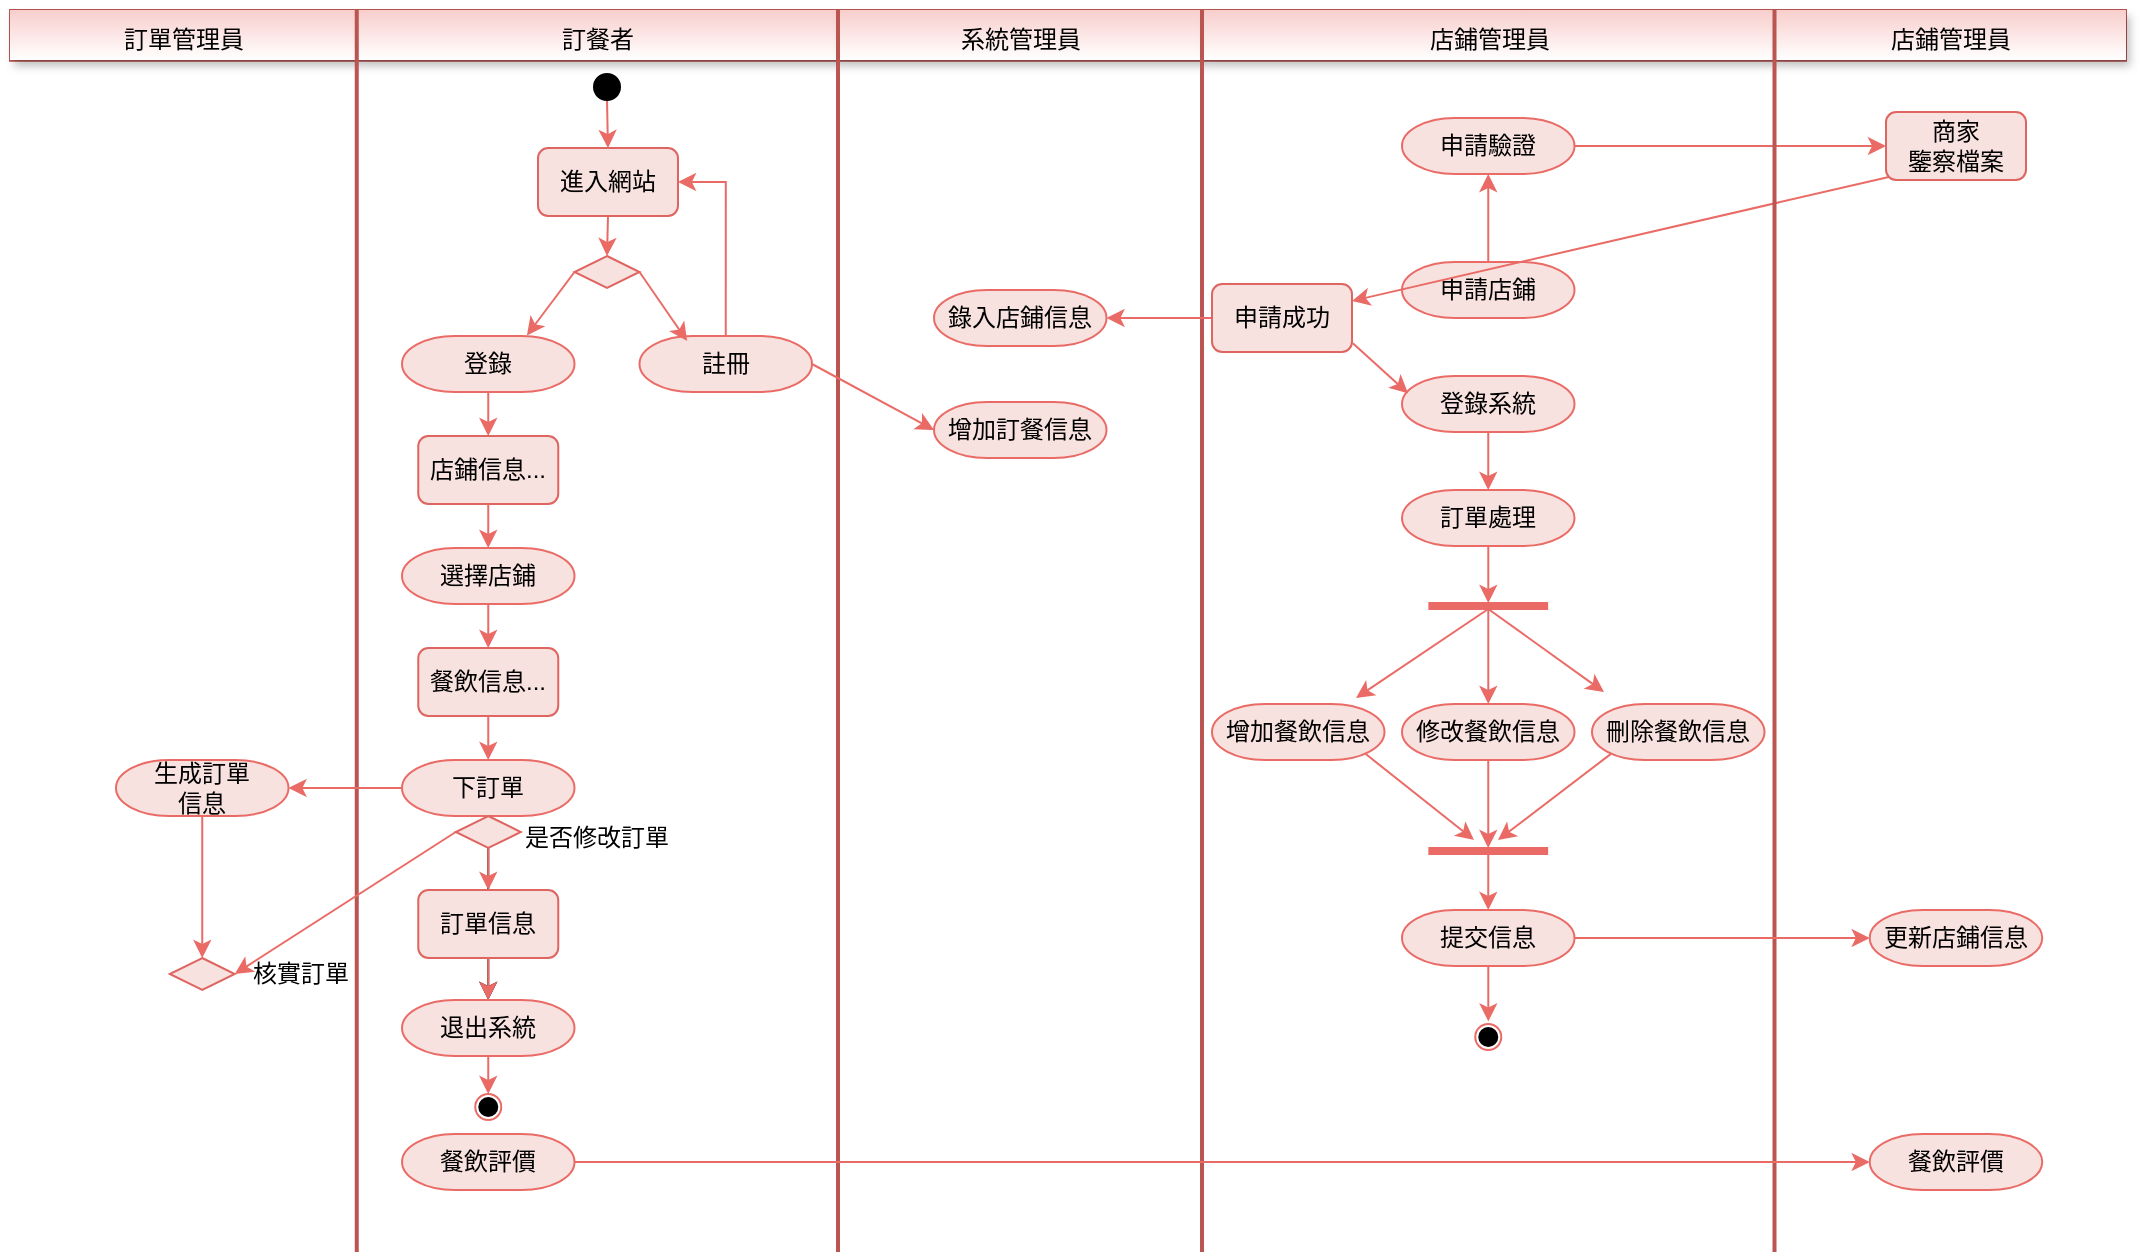 <mxfile version="22.1.12" type="github">
  <diagram name="第 1 页" id="8QXvGPobAwfcGQAmJe5X">
    <mxGraphModel dx="351" dy="593" grid="0" gridSize="10" guides="1" tooltips="1" connect="1" arrows="1" fold="1" page="0" pageScale="1" pageWidth="827" pageHeight="1169" background="#ffffff" math="0" shadow="0">
      <root>
        <mxCell id="0" />
        <mxCell id="1" parent="0" />
        <mxCell id="eUn-VFKPDD_yayTM-AwY-1" value="" style="shape=table;startSize=0;container=1;collapsible=0;childLayout=tableLayout;fontSize=16;fillColor=#f8cecc;strokeColor=#b85450;gradientColor=#FFFFFF;" parent="1" vertex="1">
          <mxGeometry x="39" y="21" width="1058" height="25.35" as="geometry" />
        </mxCell>
        <mxCell id="eUn-VFKPDD_yayTM-AwY-2" value="" style="shape=tableRow;horizontal=0;startSize=0;swimlaneHead=0;swimlaneBody=0;strokeColor=#b85450;top=0;left=0;bottom=0;right=0;collapsible=0;dropTarget=0;fillColor=#f8cecc;points=[[0,0.5],[1,0.5]];portConstraint=eastwest;fontSize=16;gradientColor=#FFFFFF;" parent="eUn-VFKPDD_yayTM-AwY-1" vertex="1">
          <mxGeometry width="1058" height="25" as="geometry" />
        </mxCell>
        <mxCell id="eUn-VFKPDD_yayTM-AwY-3" value="&lt;font style=&quot;font-size: 12px;&quot;&gt;訂單管理員&lt;/font&gt;" style="shape=partialRectangle;html=1;whiteSpace=wrap;connectable=0;strokeColor=#b85450;overflow=hidden;fillColor=#f8cecc;top=0;left=0;bottom=0;right=0;pointerEvents=1;fontSize=16;gradientColor=#FFFFFF;shadow=1;" parent="eUn-VFKPDD_yayTM-AwY-2" vertex="1">
          <mxGeometry width="174" height="25" as="geometry">
            <mxRectangle width="174" height="25" as="alternateBounds" />
          </mxGeometry>
        </mxCell>
        <mxCell id="eUn-VFKPDD_yayTM-AwY-4" value="&lt;font style=&quot;font-size: 12px;&quot;&gt;訂餐者&lt;/font&gt;" style="shape=partialRectangle;html=1;whiteSpace=wrap;connectable=0;strokeColor=#b85450;overflow=hidden;fillColor=#f8cecc;top=0;left=0;bottom=0;right=0;pointerEvents=1;fontSize=16;gradientColor=#FFFFFF;shadow=1;" parent="eUn-VFKPDD_yayTM-AwY-2" vertex="1">
          <mxGeometry x="174" width="240" height="25" as="geometry">
            <mxRectangle width="240" height="25" as="alternateBounds" />
          </mxGeometry>
        </mxCell>
        <mxCell id="eUn-VFKPDD_yayTM-AwY-5" value="&lt;font style=&quot;font-size: 12px;&quot;&gt;系統管理員&lt;/font&gt;" style="shape=partialRectangle;html=1;whiteSpace=wrap;connectable=0;strokeColor=#b85450;overflow=hidden;fillColor=#f8cecc;top=0;left=0;bottom=0;right=0;pointerEvents=1;fontSize=16;gradientColor=#FFFFFF;shadow=1;" parent="eUn-VFKPDD_yayTM-AwY-2" vertex="1">
          <mxGeometry x="414" width="183" height="25" as="geometry">
            <mxRectangle width="183" height="25" as="alternateBounds" />
          </mxGeometry>
        </mxCell>
        <mxCell id="eUn-VFKPDD_yayTM-AwY-14" value="&lt;font style=&quot;font-size: 12px;&quot;&gt;店鋪管理員&lt;/font&gt;" style="shape=partialRectangle;html=1;whiteSpace=wrap;connectable=0;strokeColor=#b85450;overflow=hidden;fillColor=#f8cecc;top=0;left=0;bottom=0;right=0;pointerEvents=1;fontSize=16;gradientColor=#FFFFFF;shadow=1;" parent="eUn-VFKPDD_yayTM-AwY-2" vertex="1">
          <mxGeometry x="597" width="286" height="25" as="geometry">
            <mxRectangle width="286" height="25" as="alternateBounds" />
          </mxGeometry>
        </mxCell>
        <mxCell id="eUn-VFKPDD_yayTM-AwY-15" value="&lt;font style=&quot;font-size: 12px;&quot;&gt;店鋪管理員&lt;/font&gt;" style="shape=partialRectangle;html=1;whiteSpace=wrap;connectable=0;strokeColor=#b85450;overflow=hidden;fillColor=#f8cecc;top=0;left=0;bottom=0;right=0;pointerEvents=1;fontSize=16;gradientColor=#FFFFFF;shadow=1;" parent="eUn-VFKPDD_yayTM-AwY-2" vertex="1">
          <mxGeometry x="883" width="175" height="25" as="geometry">
            <mxRectangle width="175" height="25" as="alternateBounds" />
          </mxGeometry>
        </mxCell>
        <mxCell id="eUn-VFKPDD_yayTM-AwY-55" value="" style="line;strokeWidth=2;direction=south;html=1;strokeColor=#BA5551;" parent="1" vertex="1">
          <mxGeometry x="207.38" y="21" width="10" height="621" as="geometry" />
        </mxCell>
        <mxCell id="eUn-VFKPDD_yayTM-AwY-18" style="edgeStyle=orthogonalEdgeStyle;rounded=0;orthogonalLoop=1;jettySize=auto;html=1;exitX=0.5;exitY=1;exitDx=0;exitDy=0;entryX=0.5;entryY=0;entryDx=0;entryDy=0;strokeColor=#EA6B66;" parent="1" source="eUn-VFKPDD_yayTM-AwY-16" target="eUn-VFKPDD_yayTM-AwY-17" edge="1">
          <mxGeometry relative="1" as="geometry" />
        </mxCell>
        <mxCell id="eUn-VFKPDD_yayTM-AwY-16" value="" style="ellipse;shape=doubleEllipse;whiteSpace=wrap;html=1;aspect=fixed;fillColor=#000000;shadow=0;" parent="1" vertex="1">
          <mxGeometry x="331" y="53" width="13" height="13" as="geometry" />
        </mxCell>
        <mxCell id="eUn-VFKPDD_yayTM-AwY-20" style="edgeStyle=orthogonalEdgeStyle;rounded=0;orthogonalLoop=1;jettySize=auto;html=1;exitX=0.5;exitY=1;exitDx=0;exitDy=0;entryX=0.5;entryY=0;entryDx=0;entryDy=0;strokeColor=#EA6B66;" parent="1" source="eUn-VFKPDD_yayTM-AwY-17" target="eUn-VFKPDD_yayTM-AwY-19" edge="1">
          <mxGeometry relative="1" as="geometry" />
        </mxCell>
        <mxCell id="eUn-VFKPDD_yayTM-AwY-17" value="進入網站" style="rounded=1;whiteSpace=wrap;html=1;fillColor=#F8E2DF;strokeColor=#DE6560;" parent="1" vertex="1">
          <mxGeometry x="303" y="90" width="70" height="34" as="geometry" />
        </mxCell>
        <mxCell id="eUn-VFKPDD_yayTM-AwY-19" value="" style="rhombus;whiteSpace=wrap;html=1;fillColor=#F8E2DF;strokeColor=#DE6560;" parent="1" vertex="1">
          <mxGeometry x="321.25" y="144" width="32.5" height="16" as="geometry" />
        </mxCell>
        <mxCell id="eUn-VFKPDD_yayTM-AwY-30" style="edgeStyle=orthogonalEdgeStyle;rounded=0;orthogonalLoop=1;jettySize=auto;html=1;exitX=0.5;exitY=1;exitDx=0;exitDy=0;exitPerimeter=0;entryX=0.5;entryY=0;entryDx=0;entryDy=0;strokeColor=#EA6B66;" parent="1" source="eUn-VFKPDD_yayTM-AwY-22" target="eUn-VFKPDD_yayTM-AwY-29" edge="1">
          <mxGeometry relative="1" as="geometry" />
        </mxCell>
        <mxCell id="eUn-VFKPDD_yayTM-AwY-22" value="登錄" style="strokeWidth=1;html=1;shape=mxgraph.flowchart.terminator;whiteSpace=wrap;strokeColor=#EA6B66;fillColor=#F8E2DF;" parent="1" vertex="1">
          <mxGeometry x="235" y="184" width="86.25" height="28" as="geometry" />
        </mxCell>
        <mxCell id="eUn-VFKPDD_yayTM-AwY-27" style="edgeStyle=orthogonalEdgeStyle;rounded=0;orthogonalLoop=1;jettySize=auto;html=1;exitX=0.5;exitY=0;exitDx=0;exitDy=0;exitPerimeter=0;entryX=1;entryY=0.5;entryDx=0;entryDy=0;strokeColor=#EA6B66;" parent="1" source="eUn-VFKPDD_yayTM-AwY-23" target="eUn-VFKPDD_yayTM-AwY-17" edge="1">
          <mxGeometry relative="1" as="geometry" />
        </mxCell>
        <mxCell id="eUn-VFKPDD_yayTM-AwY-23" value="註冊" style="strokeWidth=1;html=1;shape=mxgraph.flowchart.terminator;whiteSpace=wrap;strokeColor=#EA6B66;fillColor=#F8E2DF;" parent="1" vertex="1">
          <mxGeometry x="353.75" y="184" width="86.25" height="28" as="geometry" />
        </mxCell>
        <mxCell id="eUn-VFKPDD_yayTM-AwY-25" style="rounded=0;orthogonalLoop=1;jettySize=auto;html=1;exitX=1;exitY=0.5;exitDx=0;exitDy=0;entryX=0.276;entryY=0.088;entryDx=0;entryDy=0;entryPerimeter=0;strokeColor=#EA6B66;" parent="1" source="eUn-VFKPDD_yayTM-AwY-19" target="eUn-VFKPDD_yayTM-AwY-23" edge="1">
          <mxGeometry relative="1" as="geometry" />
        </mxCell>
        <mxCell id="eUn-VFKPDD_yayTM-AwY-26" style="rounded=0;orthogonalLoop=1;jettySize=auto;html=1;exitX=0;exitY=0.5;exitDx=0;exitDy=0;entryX=0.724;entryY=-0.01;entryDx=0;entryDy=0;entryPerimeter=0;strokeColor=#EA6B66;" parent="1" source="eUn-VFKPDD_yayTM-AwY-19" target="eUn-VFKPDD_yayTM-AwY-22" edge="1">
          <mxGeometry relative="1" as="geometry" />
        </mxCell>
        <mxCell id="eUn-VFKPDD_yayTM-AwY-29" value="店鋪信息..." style="rounded=1;whiteSpace=wrap;html=1;fillColor=#F8E2DF;strokeColor=#DE6560;" parent="1" vertex="1">
          <mxGeometry x="243.13" y="234" width="70" height="34" as="geometry" />
        </mxCell>
        <mxCell id="eUn-VFKPDD_yayTM-AwY-34" style="edgeStyle=orthogonalEdgeStyle;rounded=0;orthogonalLoop=1;jettySize=auto;html=1;exitX=0.5;exitY=1;exitDx=0;exitDy=0;exitPerimeter=0;entryX=0.5;entryY=0;entryDx=0;entryDy=0;strokeColor=#EA6B66;" parent="1" source="eUn-VFKPDD_yayTM-AwY-31" target="eUn-VFKPDD_yayTM-AwY-33" edge="1">
          <mxGeometry relative="1" as="geometry" />
        </mxCell>
        <mxCell id="eUn-VFKPDD_yayTM-AwY-31" value="選擇店鋪" style="strokeWidth=1;html=1;shape=mxgraph.flowchart.terminator;whiteSpace=wrap;strokeColor=#EA6B66;fillColor=#F8E2DF;" parent="1" vertex="1">
          <mxGeometry x="235" y="290" width="86.25" height="28" as="geometry" />
        </mxCell>
        <mxCell id="eUn-VFKPDD_yayTM-AwY-32" style="edgeStyle=orthogonalEdgeStyle;rounded=0;orthogonalLoop=1;jettySize=auto;html=1;exitX=0.5;exitY=1;exitDx=0;exitDy=0;entryX=0.5;entryY=0;entryDx=0;entryDy=0;entryPerimeter=0;strokeColor=#EA6B66;" parent="1" source="eUn-VFKPDD_yayTM-AwY-29" target="eUn-VFKPDD_yayTM-AwY-31" edge="1">
          <mxGeometry relative="1" as="geometry" />
        </mxCell>
        <mxCell id="eUn-VFKPDD_yayTM-AwY-33" value="餐飲信息..." style="rounded=1;whiteSpace=wrap;html=1;fillColor=#F8E2DF;strokeColor=#DE6560;" parent="1" vertex="1">
          <mxGeometry x="243.13" y="340" width="70" height="34" as="geometry" />
        </mxCell>
        <mxCell id="eUn-VFKPDD_yayTM-AwY-49" value="" style="edgeStyle=orthogonalEdgeStyle;rounded=0;orthogonalLoop=1;jettySize=auto;html=1;" parent="1" source="eUn-VFKPDD_yayTM-AwY-35" target="eUn-VFKPDD_yayTM-AwY-40" edge="1">
          <mxGeometry relative="1" as="geometry" />
        </mxCell>
        <mxCell id="eUn-VFKPDD_yayTM-AwY-35" value="下訂單" style="strokeWidth=1;html=1;shape=mxgraph.flowchart.terminator;whiteSpace=wrap;strokeColor=#EA6B66;fillColor=#F8E2DF;" parent="1" vertex="1">
          <mxGeometry x="235" y="396" width="86.25" height="28" as="geometry" />
        </mxCell>
        <mxCell id="eUn-VFKPDD_yayTM-AwY-36" style="edgeStyle=orthogonalEdgeStyle;rounded=0;orthogonalLoop=1;jettySize=auto;html=1;exitX=0.5;exitY=1;exitDx=0;exitDy=0;entryX=0.5;entryY=0;entryDx=0;entryDy=0;entryPerimeter=0;strokeColor=#EA6B66;" parent="1" source="eUn-VFKPDD_yayTM-AwY-33" target="eUn-VFKPDD_yayTM-AwY-35" edge="1">
          <mxGeometry relative="1" as="geometry" />
        </mxCell>
        <mxCell id="eUn-VFKPDD_yayTM-AwY-39" style="edgeStyle=orthogonalEdgeStyle;rounded=0;orthogonalLoop=1;jettySize=auto;html=1;exitX=0.5;exitY=1;exitDx=0;exitDy=0;entryX=0.5;entryY=0;entryDx=0;entryDy=0;strokeColor=#EA6B66;" parent="1" source="eUn-VFKPDD_yayTM-AwY-37" target="eUn-VFKPDD_yayTM-AwY-38" edge="1">
          <mxGeometry relative="1" as="geometry" />
        </mxCell>
        <mxCell id="eUn-VFKPDD_yayTM-AwY-51" style="rounded=0;orthogonalLoop=1;jettySize=auto;html=1;exitX=0;exitY=0.5;exitDx=0;exitDy=0;entryX=1;entryY=0.5;entryDx=0;entryDy=0;strokeColor=#EA6B66;" parent="1" source="eUn-VFKPDD_yayTM-AwY-37" target="eUn-VFKPDD_yayTM-AwY-50" edge="1">
          <mxGeometry relative="1" as="geometry" />
        </mxCell>
        <mxCell id="eUn-VFKPDD_yayTM-AwY-37" value="" style="rhombus;whiteSpace=wrap;html=1;fillColor=#F8E2DF;strokeColor=#DE6560;" parent="1" vertex="1">
          <mxGeometry x="261.88" y="424" width="32.5" height="16" as="geometry" />
        </mxCell>
        <mxCell id="eUn-VFKPDD_yayTM-AwY-38" value="訂單信息" style="rounded=1;whiteSpace=wrap;html=1;fillColor=#F8E2DF;strokeColor=#DE6560;" parent="1" vertex="1">
          <mxGeometry x="243.13" y="461" width="70" height="34" as="geometry" />
        </mxCell>
        <mxCell id="eUn-VFKPDD_yayTM-AwY-44" style="edgeStyle=orthogonalEdgeStyle;rounded=0;orthogonalLoop=1;jettySize=auto;html=1;exitX=0.5;exitY=1;exitDx=0;exitDy=0;exitPerimeter=0;entryX=0.5;entryY=0;entryDx=0;entryDy=0;strokeColor=#EA6B66;" parent="1" source="eUn-VFKPDD_yayTM-AwY-40" target="eUn-VFKPDD_yayTM-AwY-42" edge="1">
          <mxGeometry relative="1" as="geometry" />
        </mxCell>
        <mxCell id="eUn-VFKPDD_yayTM-AwY-40" value="退出系統" style="strokeWidth=1;html=1;shape=mxgraph.flowchart.terminator;whiteSpace=wrap;strokeColor=#EA6B66;fillColor=#F8E2DF;" parent="1" vertex="1">
          <mxGeometry x="235" y="516" width="86.25" height="28" as="geometry" />
        </mxCell>
        <mxCell id="eUn-VFKPDD_yayTM-AwY-41" style="edgeStyle=orthogonalEdgeStyle;rounded=0;orthogonalLoop=1;jettySize=auto;html=1;exitX=0.5;exitY=1;exitDx=0;exitDy=0;entryX=0.5;entryY=0;entryDx=0;entryDy=0;entryPerimeter=0;strokeColor=#EA6B66;" parent="1" source="eUn-VFKPDD_yayTM-AwY-38" target="eUn-VFKPDD_yayTM-AwY-40" edge="1">
          <mxGeometry relative="1" as="geometry" />
        </mxCell>
        <mxCell id="eUn-VFKPDD_yayTM-AwY-42" value="" style="ellipse;shape=doubleEllipse;whiteSpace=wrap;html=1;aspect=fixed;fillColor=default;shadow=0;strokeColor=#EA6B66;" parent="1" vertex="1">
          <mxGeometry x="271.63" y="563" width="13" height="13" as="geometry" />
        </mxCell>
        <mxCell id="eUn-VFKPDD_yayTM-AwY-43" value="" style="ellipse;shape=doubleEllipse;whiteSpace=wrap;html=1;aspect=fixed;fillColor=#000000;shadow=0;" parent="1" vertex="1">
          <mxGeometry x="273.64" y="565" width="9" height="9" as="geometry" />
        </mxCell>
        <mxCell id="eUn-VFKPDD_yayTM-AwY-45" value="餐飲評價" style="strokeWidth=1;html=1;shape=mxgraph.flowchart.terminator;whiteSpace=wrap;strokeColor=#EA6B66;fillColor=#F8E2DF;" parent="1" vertex="1">
          <mxGeometry x="235.01" y="583" width="86.25" height="28" as="geometry" />
        </mxCell>
        <mxCell id="eUn-VFKPDD_yayTM-AwY-46" value="是否修改訂單" style="text;html=1;align=center;verticalAlign=middle;resizable=0;points=[];autosize=1;strokeColor=none;fillColor=none;" parent="1" vertex="1">
          <mxGeometry x="287" y="422" width="90" height="26" as="geometry" />
        </mxCell>
        <mxCell id="eUn-VFKPDD_yayTM-AwY-52" style="edgeStyle=orthogonalEdgeStyle;rounded=0;orthogonalLoop=1;jettySize=auto;html=1;exitX=0.5;exitY=1;exitDx=0;exitDy=0;exitPerimeter=0;entryX=0.5;entryY=0;entryDx=0;entryDy=0;strokeColor=#EA6B66;" parent="1" source="eUn-VFKPDD_yayTM-AwY-47" target="eUn-VFKPDD_yayTM-AwY-50" edge="1">
          <mxGeometry relative="1" as="geometry" />
        </mxCell>
        <mxCell id="eUn-VFKPDD_yayTM-AwY-47" value="生成訂單&lt;br&gt;信息" style="strokeWidth=1;html=1;shape=mxgraph.flowchart.terminator;whiteSpace=wrap;strokeColor=#EA6B66;fillColor=#F8E2DF;" parent="1" vertex="1">
          <mxGeometry x="92" y="396" width="86.25" height="28" as="geometry" />
        </mxCell>
        <mxCell id="eUn-VFKPDD_yayTM-AwY-48" style="edgeStyle=orthogonalEdgeStyle;rounded=0;orthogonalLoop=1;jettySize=auto;html=1;exitX=0;exitY=0.5;exitDx=0;exitDy=0;exitPerimeter=0;entryX=1;entryY=0.5;entryDx=0;entryDy=0;entryPerimeter=0;strokeColor=#EA6B66;" parent="1" source="eUn-VFKPDD_yayTM-AwY-35" target="eUn-VFKPDD_yayTM-AwY-47" edge="1">
          <mxGeometry relative="1" as="geometry" />
        </mxCell>
        <mxCell id="eUn-VFKPDD_yayTM-AwY-50" value="" style="rhombus;whiteSpace=wrap;html=1;fillColor=#F8E2DF;strokeColor=#DE6560;" parent="1" vertex="1">
          <mxGeometry x="118.88" y="495" width="32.5" height="16" as="geometry" />
        </mxCell>
        <mxCell id="eUn-VFKPDD_yayTM-AwY-54" value="核實訂單" style="text;html=1;align=center;verticalAlign=middle;resizable=0;points=[];autosize=1;strokeColor=none;fillColor=none;" parent="1" vertex="1">
          <mxGeometry x="151.38" y="490" width="66" height="26" as="geometry" />
        </mxCell>
        <mxCell id="eUn-VFKPDD_yayTM-AwY-57" value="" style="line;strokeWidth=2;direction=south;html=1;strokeColor=#BA5551;" parent="1" vertex="1">
          <mxGeometry x="448" y="21" width="10" height="621" as="geometry" />
        </mxCell>
        <mxCell id="eUn-VFKPDD_yayTM-AwY-59" value="" style="line;strokeWidth=2;direction=south;html=1;strokeColor=#BA5551;" parent="1" vertex="1">
          <mxGeometry x="630" y="21" width="10" height="621" as="geometry" />
        </mxCell>
        <mxCell id="eUn-VFKPDD_yayTM-AwY-70" style="edgeStyle=orthogonalEdgeStyle;rounded=0;orthogonalLoop=1;jettySize=auto;html=1;exitX=1;exitY=0.5;exitDx=0;exitDy=0;exitPerimeter=0;entryX=0;entryY=0.5;entryDx=0;entryDy=0;strokeColor=#EA6B66;" parent="1" source="eUn-VFKPDD_yayTM-AwY-60" target="eUn-VFKPDD_yayTM-AwY-69" edge="1">
          <mxGeometry relative="1" as="geometry" />
        </mxCell>
        <mxCell id="eUn-VFKPDD_yayTM-AwY-60" value="申請驗證" style="strokeWidth=1;html=1;shape=mxgraph.flowchart.terminator;whiteSpace=wrap;strokeColor=#EA6B66;fillColor=#F8E2DF;" parent="1" vertex="1">
          <mxGeometry x="735" y="75" width="86.25" height="28" as="geometry" />
        </mxCell>
        <mxCell id="eUn-VFKPDD_yayTM-AwY-61" value="申請店鋪" style="strokeWidth=1;html=1;shape=mxgraph.flowchart.terminator;whiteSpace=wrap;strokeColor=#EA6B66;fillColor=#F8E2DF;" parent="1" vertex="1">
          <mxGeometry x="735" y="147" width="86.25" height="28" as="geometry" />
        </mxCell>
        <mxCell id="eUn-VFKPDD_yayTM-AwY-62" value="登錄系統" style="strokeWidth=1;html=1;shape=mxgraph.flowchart.terminator;whiteSpace=wrap;strokeColor=#EA6B66;fillColor=#F8E2DF;" parent="1" vertex="1">
          <mxGeometry x="735" y="204" width="86.25" height="28" as="geometry" />
        </mxCell>
        <mxCell id="qD1aAJFRIDwknN9go92_-6" value="" style="edgeStyle=orthogonalEdgeStyle;rounded=0;orthogonalLoop=1;jettySize=auto;html=1;strokeColor=#EA6B66;" edge="1" parent="1" source="eUn-VFKPDD_yayTM-AwY-63" target="qD1aAJFRIDwknN9go92_-5">
          <mxGeometry relative="1" as="geometry" />
        </mxCell>
        <mxCell id="eUn-VFKPDD_yayTM-AwY-63" value="訂單處理" style="strokeWidth=1;html=1;shape=mxgraph.flowchart.terminator;whiteSpace=wrap;strokeColor=#EA6B66;fillColor=#F8E2DF;" parent="1" vertex="1">
          <mxGeometry x="735" y="261" width="86.25" height="28" as="geometry" />
        </mxCell>
        <mxCell id="eUn-VFKPDD_yayTM-AwY-64" style="edgeStyle=orthogonalEdgeStyle;rounded=0;orthogonalLoop=1;jettySize=auto;html=1;exitX=0.5;exitY=1;exitDx=0;exitDy=0;exitPerimeter=0;entryX=0.5;entryY=0;entryDx=0;entryDy=0;entryPerimeter=0;strokeColor=#EA6B66;" parent="1" source="eUn-VFKPDD_yayTM-AwY-62" target="eUn-VFKPDD_yayTM-AwY-63" edge="1">
          <mxGeometry relative="1" as="geometry" />
        </mxCell>
        <mxCell id="qD1aAJFRIDwknN9go92_-2" value="" style="edgeStyle=orthogonalEdgeStyle;rounded=0;orthogonalLoop=1;jettySize=auto;html=1;strokeColor=#EA6B66;" edge="1" parent="1" source="eUn-VFKPDD_yayTM-AwY-65" target="qD1aAJFRIDwknN9go92_-1">
          <mxGeometry relative="1" as="geometry" />
        </mxCell>
        <mxCell id="eUn-VFKPDD_yayTM-AwY-65" value="申請成功" style="rounded=1;whiteSpace=wrap;html=1;fillColor=#F8E2DF;strokeColor=#DE6560;" parent="1" vertex="1">
          <mxGeometry x="640" y="158" width="70" height="34" as="geometry" />
        </mxCell>
        <mxCell id="eUn-VFKPDD_yayTM-AwY-67" style="rounded=0;orthogonalLoop=1;jettySize=auto;html=1;exitX=1.006;exitY=0.871;exitDx=0;exitDy=0;entryX=0.035;entryY=0.307;entryDx=0;entryDy=0;entryPerimeter=0;exitPerimeter=0;strokeColor=#EA6B66;" parent="1" source="eUn-VFKPDD_yayTM-AwY-65" target="eUn-VFKPDD_yayTM-AwY-62" edge="1">
          <mxGeometry relative="1" as="geometry" />
        </mxCell>
        <mxCell id="eUn-VFKPDD_yayTM-AwY-71" style="rounded=0;orthogonalLoop=1;jettySize=auto;html=1;exitX=0.051;exitY=0.941;exitDx=0;exitDy=0;entryX=1;entryY=0.25;entryDx=0;entryDy=0;strokeColor=#EA6B66;exitPerimeter=0;" parent="1" source="eUn-VFKPDD_yayTM-AwY-69" target="eUn-VFKPDD_yayTM-AwY-65" edge="1">
          <mxGeometry relative="1" as="geometry" />
        </mxCell>
        <mxCell id="eUn-VFKPDD_yayTM-AwY-69" value="商家&lt;br&gt;鑒察檔案" style="rounded=1;whiteSpace=wrap;html=1;fillColor=#F8E2DF;strokeColor=#DE6560;" parent="1" vertex="1">
          <mxGeometry x="977" y="72" width="70" height="34" as="geometry" />
        </mxCell>
        <mxCell id="qD1aAJFRIDwknN9go92_-1" value="錄入店鋪信息" style="strokeWidth=1;html=1;shape=mxgraph.flowchart.terminator;whiteSpace=wrap;strokeColor=#EA6B66;fillColor=#F8E2DF;" vertex="1" parent="1">
          <mxGeometry x="501" y="161" width="86.25" height="28" as="geometry" />
        </mxCell>
        <mxCell id="qD1aAJFRIDwknN9go92_-3" value="增加訂餐信息" style="strokeWidth=1;html=1;shape=mxgraph.flowchart.terminator;whiteSpace=wrap;strokeColor=#EA6B66;fillColor=#F8E2DF;" vertex="1" parent="1">
          <mxGeometry x="501" y="217" width="86.25" height="28" as="geometry" />
        </mxCell>
        <mxCell id="qD1aAJFRIDwknN9go92_-4" style="rounded=0;orthogonalLoop=1;jettySize=auto;html=1;exitX=1;exitY=0.5;exitDx=0;exitDy=0;exitPerimeter=0;entryX=0;entryY=0.5;entryDx=0;entryDy=0;entryPerimeter=0;strokeColor=#EA6B66;" edge="1" parent="1" source="eUn-VFKPDD_yayTM-AwY-23" target="qD1aAJFRIDwknN9go92_-3">
          <mxGeometry relative="1" as="geometry" />
        </mxCell>
        <mxCell id="qD1aAJFRIDwknN9go92_-9" value="" style="edgeStyle=orthogonalEdgeStyle;rounded=0;orthogonalLoop=1;jettySize=auto;html=1;strokeColor=#EA6B66;" edge="1" parent="1" source="qD1aAJFRIDwknN9go92_-5" target="qD1aAJFRIDwknN9go92_-8">
          <mxGeometry relative="1" as="geometry" />
        </mxCell>
        <mxCell id="qD1aAJFRIDwknN9go92_-5" value="" style="whiteSpace=wrap;html=1;fillColor=#EA6B66;strokeColor=#EA6B66;strokeWidth=1;" vertex="1" parent="1">
          <mxGeometry x="748.68" y="317.5" width="58.9" height="3" as="geometry" />
        </mxCell>
        <mxCell id="qD1aAJFRIDwknN9go92_-11" style="edgeStyle=orthogonalEdgeStyle;rounded=0;orthogonalLoop=1;jettySize=auto;html=1;exitX=0.5;exitY=1;exitDx=0;exitDy=0;exitPerimeter=0;entryX=0.5;entryY=0;entryDx=0;entryDy=0;strokeColor=#EA6B66;" edge="1" parent="1" source="qD1aAJFRIDwknN9go92_-8" target="qD1aAJFRIDwknN9go92_-10">
          <mxGeometry relative="1" as="geometry" />
        </mxCell>
        <mxCell id="qD1aAJFRIDwknN9go92_-8" value="修改餐飲信息" style="strokeWidth=1;html=1;shape=mxgraph.flowchart.terminator;whiteSpace=wrap;strokeColor=#EA6B66;fillColor=#F8E2DF;" vertex="1" parent="1">
          <mxGeometry x="735" y="368" width="86.25" height="28" as="geometry" />
        </mxCell>
        <mxCell id="qD1aAJFRIDwknN9go92_-10" value="" style="whiteSpace=wrap;html=1;fillColor=#EA6B66;strokeColor=#EA6B66;strokeWidth=1;" vertex="1" parent="1">
          <mxGeometry x="748.68" y="440" width="58.9" height="3" as="geometry" />
        </mxCell>
        <mxCell id="qD1aAJFRIDwknN9go92_-18" style="rounded=0;orthogonalLoop=1;jettySize=auto;html=1;exitX=0.89;exitY=0.89;exitDx=0;exitDy=0;exitPerimeter=0;strokeColor=#EA6B66;" edge="1" parent="1">
          <mxGeometry relative="1" as="geometry">
            <mxPoint x="771" y="436" as="targetPoint" />
            <mxPoint x="716.762" y="392.92" as="sourcePoint" />
          </mxGeometry>
        </mxCell>
        <mxCell id="qD1aAJFRIDwknN9go92_-12" value="增加餐飲信息" style="strokeWidth=1;html=1;shape=mxgraph.flowchart.terminator;whiteSpace=wrap;strokeColor=#EA6B66;fillColor=#F8E2DF;" vertex="1" parent="1">
          <mxGeometry x="640" y="368" width="86.25" height="28" as="geometry" />
        </mxCell>
        <mxCell id="qD1aAJFRIDwknN9go92_-13" style="rounded=0;orthogonalLoop=1;jettySize=auto;html=1;exitX=0.5;exitY=1;exitDx=0;exitDy=0;strokeColor=#EA6B66;" edge="1" parent="1" source="qD1aAJFRIDwknN9go92_-5">
          <mxGeometry relative="1" as="geometry">
            <mxPoint x="712" y="365" as="targetPoint" />
          </mxGeometry>
        </mxCell>
        <mxCell id="qD1aAJFRIDwknN9go92_-17" style="rounded=0;orthogonalLoop=1;jettySize=auto;html=1;exitX=0.11;exitY=0.89;exitDx=0;exitDy=0;exitPerimeter=0;strokeColor=#EA6B66;" edge="1" parent="1">
          <mxGeometry relative="1" as="geometry">
            <mxPoint x="839.487" y="392.92" as="sourcePoint" />
            <mxPoint x="783" y="436" as="targetPoint" />
          </mxGeometry>
        </mxCell>
        <mxCell id="qD1aAJFRIDwknN9go92_-14" value="刪除餐飲信息" style="strokeWidth=1;html=1;shape=mxgraph.flowchart.terminator;whiteSpace=wrap;strokeColor=#EA6B66;fillColor=#F8E2DF;" vertex="1" parent="1">
          <mxGeometry x="830" y="368" width="86.25" height="28" as="geometry" />
        </mxCell>
        <mxCell id="qD1aAJFRIDwknN9go92_-16" style="rounded=0;orthogonalLoop=1;jettySize=auto;html=1;exitX=0.5;exitY=1;exitDx=0;exitDy=0;strokeColor=#EA6B66;" edge="1" parent="1" source="qD1aAJFRIDwknN9go92_-5">
          <mxGeometry relative="1" as="geometry">
            <mxPoint x="836" y="362" as="targetPoint" />
          </mxGeometry>
        </mxCell>
        <mxCell id="qD1aAJFRIDwknN9go92_-24" value="" style="edgeStyle=orthogonalEdgeStyle;rounded=0;orthogonalLoop=1;jettySize=auto;html=1;strokeColor=#EA6B66;entryX=0.501;entryY=-0.101;entryDx=0;entryDy=0;entryPerimeter=0;" edge="1" parent="1" source="qD1aAJFRIDwknN9go92_-19" target="qD1aAJFRIDwknN9go92_-22">
          <mxGeometry relative="1" as="geometry" />
        </mxCell>
        <mxCell id="qD1aAJFRIDwknN9go92_-19" value="提交信息" style="strokeWidth=1;html=1;shape=mxgraph.flowchart.terminator;whiteSpace=wrap;strokeColor=#EA6B66;fillColor=#F8E2DF;" vertex="1" parent="1">
          <mxGeometry x="735" y="471" width="86.25" height="28" as="geometry" />
        </mxCell>
        <mxCell id="qD1aAJFRIDwknN9go92_-20" style="edgeStyle=orthogonalEdgeStyle;rounded=0;orthogonalLoop=1;jettySize=auto;html=1;exitX=0.5;exitY=1;exitDx=0;exitDy=0;entryX=0.5;entryY=0;entryDx=0;entryDy=0;entryPerimeter=0;strokeColor=#EA6B66;" edge="1" parent="1" source="qD1aAJFRIDwknN9go92_-10" target="qD1aAJFRIDwknN9go92_-19">
          <mxGeometry relative="1" as="geometry" />
        </mxCell>
        <mxCell id="qD1aAJFRIDwknN9go92_-22" value="" style="ellipse;shape=doubleEllipse;whiteSpace=wrap;html=1;aspect=fixed;fillColor=default;shadow=0;strokeColor=#EA6B66;" vertex="1" parent="1">
          <mxGeometry x="771.63" y="528" width="13" height="13" as="geometry" />
        </mxCell>
        <mxCell id="qD1aAJFRIDwknN9go92_-23" value="" style="ellipse;shape=doubleEllipse;whiteSpace=wrap;html=1;aspect=fixed;fillColor=#000000;shadow=0;" vertex="1" parent="1">
          <mxGeometry x="773.64" y="530" width="9" height="9" as="geometry" />
        </mxCell>
        <mxCell id="qD1aAJFRIDwknN9go92_-26" value="" style="line;strokeWidth=2;direction=south;html=1;strokeColor=#BA5551;" vertex="1" parent="1">
          <mxGeometry x="916.25" y="21" width="10" height="621" as="geometry" />
        </mxCell>
        <mxCell id="qD1aAJFRIDwknN9go92_-27" style="edgeStyle=orthogonalEdgeStyle;rounded=0;orthogonalLoop=1;jettySize=auto;html=1;exitX=0.5;exitY=0;exitDx=0;exitDy=0;exitPerimeter=0;entryX=0.5;entryY=1;entryDx=0;entryDy=0;entryPerimeter=0;strokeColor=#EA6B66;" edge="1" parent="1" source="eUn-VFKPDD_yayTM-AwY-61" target="eUn-VFKPDD_yayTM-AwY-60">
          <mxGeometry relative="1" as="geometry" />
        </mxCell>
        <mxCell id="qD1aAJFRIDwknN9go92_-28" value="更新店鋪信息" style="strokeWidth=1;html=1;shape=mxgraph.flowchart.terminator;whiteSpace=wrap;strokeColor=#EA6B66;fillColor=#F8E2DF;" vertex="1" parent="1">
          <mxGeometry x="968.87" y="471" width="86.25" height="28" as="geometry" />
        </mxCell>
        <mxCell id="qD1aAJFRIDwknN9go92_-29" value="餐飲評價" style="strokeWidth=1;html=1;shape=mxgraph.flowchart.terminator;whiteSpace=wrap;strokeColor=#EA6B66;fillColor=#F8E2DF;" vertex="1" parent="1">
          <mxGeometry x="968.88" y="583" width="86.25" height="28" as="geometry" />
        </mxCell>
        <mxCell id="qD1aAJFRIDwknN9go92_-30" style="edgeStyle=orthogonalEdgeStyle;rounded=0;orthogonalLoop=1;jettySize=auto;html=1;entryX=0;entryY=0.5;entryDx=0;entryDy=0;entryPerimeter=0;strokeColor=#EA6B66;" edge="1" parent="1" source="eUn-VFKPDD_yayTM-AwY-45" target="qD1aAJFRIDwknN9go92_-29">
          <mxGeometry relative="1" as="geometry" />
        </mxCell>
        <mxCell id="qD1aAJFRIDwknN9go92_-31" style="edgeStyle=orthogonalEdgeStyle;rounded=0;orthogonalLoop=1;jettySize=auto;html=1;exitX=1;exitY=0.5;exitDx=0;exitDy=0;exitPerimeter=0;entryX=0;entryY=0.5;entryDx=0;entryDy=0;entryPerimeter=0;strokeColor=#EA6B66;" edge="1" parent="1" source="qD1aAJFRIDwknN9go92_-19" target="qD1aAJFRIDwknN9go92_-28">
          <mxGeometry relative="1" as="geometry" />
        </mxCell>
      </root>
    </mxGraphModel>
  </diagram>
</mxfile>

